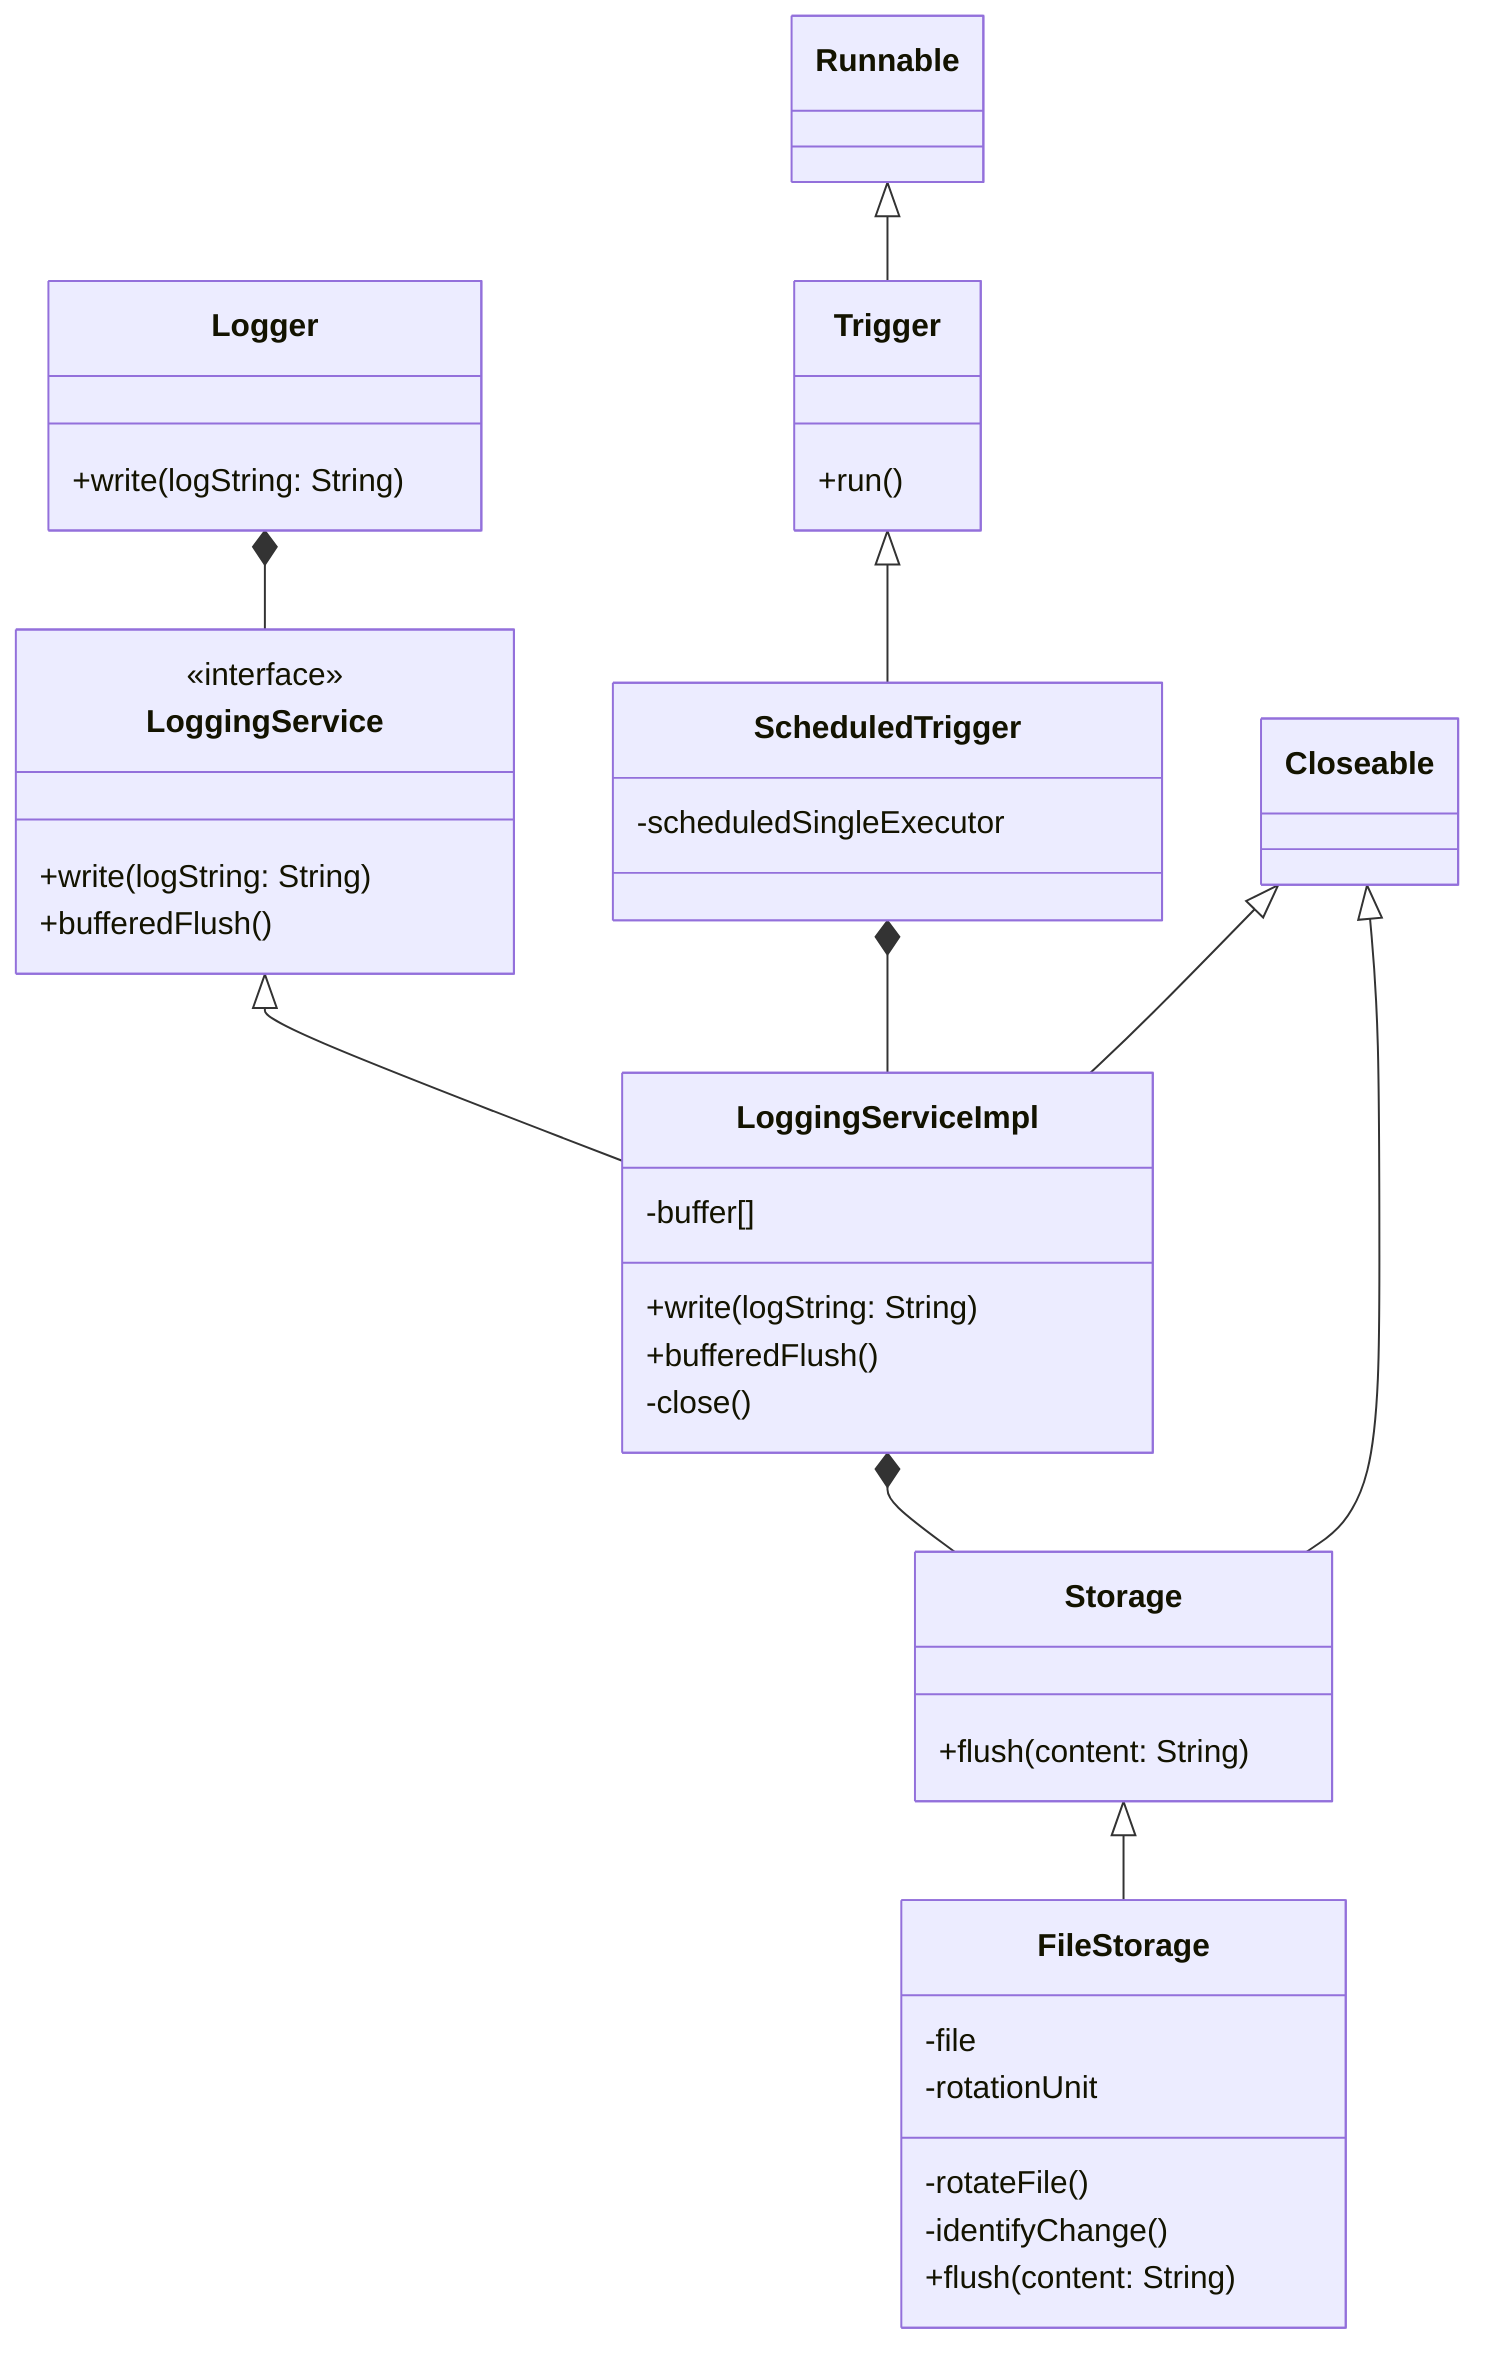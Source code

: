 classDiagram
    Logger *-- LoggingService

    Runnable <|-- Trigger
    Trigger <|-- ScheduledTrigger

    LoggingService <|-- LoggingServiceImpl
    Closeable <|-- LoggingServiceImpl

    ScheduledTrigger *-- LoggingServiceImpl
    LoggingServiceImpl *-- Storage

    Closeable <|-- Storage
    Storage <|-- FileStorage
    class Logger {
        +write(logString: String)
    }
    class LoggingService {
        +write(logString: String)
        +bufferedFlush()
    }
    <<interface>> LoggingService
    class LoggingServiceImpl {
        -buffer[]
        +write(logString: String)
        +bufferedFlush()
        -close()
    }
    class Trigger {
        +run()
    }
    class ScheduledTrigger {
        -scheduledSingleExecutor
    }
    class Storage {
        +flush(content: String)
    }
    class FileStorage {
        -file
        -rotationUnit
        -rotateFile()
        -identifyChange()
        +flush(content: String)
    }